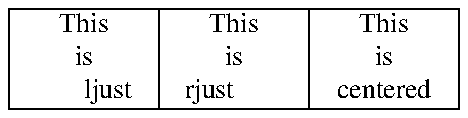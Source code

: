 .PS
lineweight = .006
box "This" "is" "ljust" ljust
box "This" "is" "rjust" rjust 
box "This" "is" "centered"
.PE
